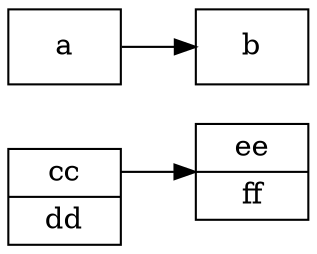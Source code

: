 digraph list
{
    node[shape=record];
    rankdir=LR;
    c[label="<0>cc|<1>dd"]
    d[label="<0>ee|<1>ff"];
    c:0->d
    a->b;
}
